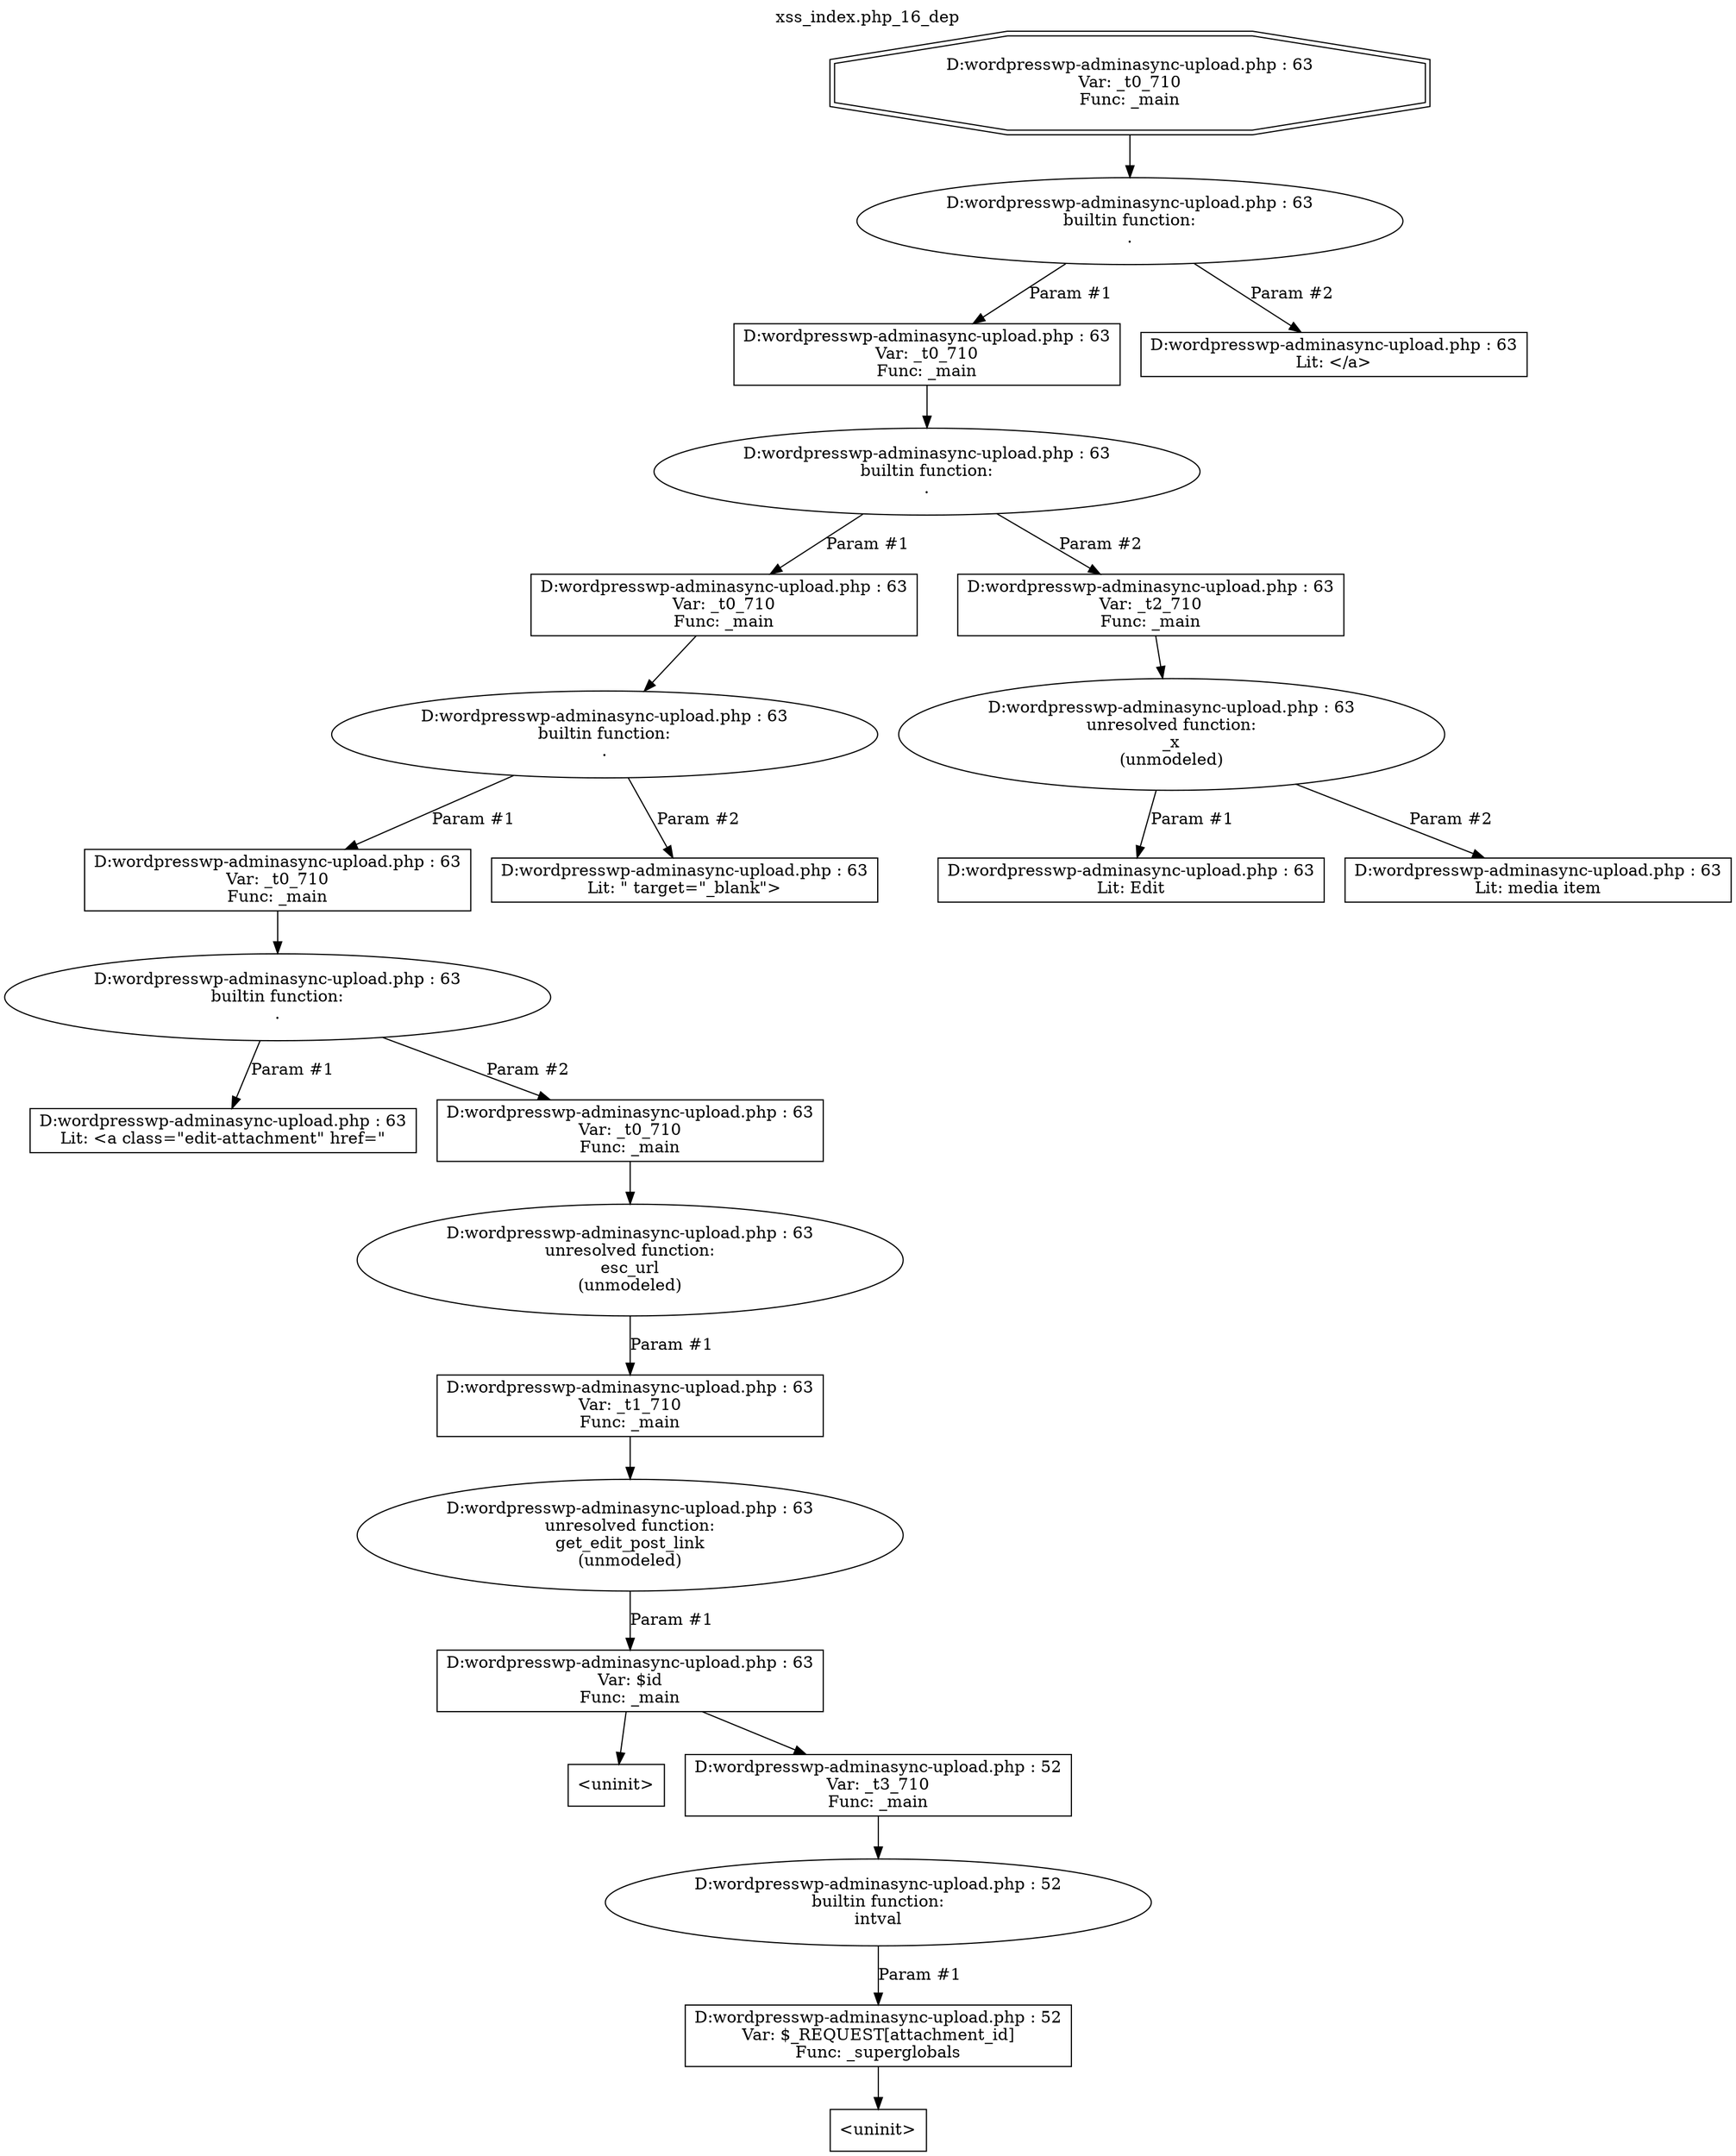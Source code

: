 digraph cfg {
  label="xss_index.php_16_dep";
  labelloc=t;
  n1 [shape=doubleoctagon, label="D:\wordpress\wp-admin\async-upload.php : 63\nVar: _t0_710\nFunc: _main\n"];
  n2 [shape=ellipse, label="D:\wordpress\wp-admin\async-upload.php : 63\nbuiltin function:\n.\n"];
  n3 [shape=box, label="D:\wordpress\wp-admin\async-upload.php : 63\nVar: _t0_710\nFunc: _main\n"];
  n4 [shape=ellipse, label="D:\wordpress\wp-admin\async-upload.php : 63\nbuiltin function:\n.\n"];
  n5 [shape=box, label="D:\wordpress\wp-admin\async-upload.php : 63\nVar: _t0_710\nFunc: _main\n"];
  n6 [shape=ellipse, label="D:\wordpress\wp-admin\async-upload.php : 63\nbuiltin function:\n.\n"];
  n7 [shape=box, label="D:\wordpress\wp-admin\async-upload.php : 63\nVar: _t0_710\nFunc: _main\n"];
  n8 [shape=ellipse, label="D:\wordpress\wp-admin\async-upload.php : 63\nbuiltin function:\n.\n"];
  n9 [shape=box, label="D:\wordpress\wp-admin\async-upload.php : 63\nLit: <a class=\"edit-attachment\" href=\"\n"];
  n10 [shape=box, label="D:\wordpress\wp-admin\async-upload.php : 63\nVar: _t0_710\nFunc: _main\n"];
  n11 [shape=ellipse, label="D:\wordpress\wp-admin\async-upload.php : 63\nunresolved function:\nesc_url\n(unmodeled)\n"];
  n12 [shape=box, label="D:\wordpress\wp-admin\async-upload.php : 63\nVar: _t1_710\nFunc: _main\n"];
  n13 [shape=ellipse, label="D:\wordpress\wp-admin\async-upload.php : 63\nunresolved function:\nget_edit_post_link\n(unmodeled)\n"];
  n14 [shape=box, label="D:\wordpress\wp-admin\async-upload.php : 63\nVar: $id\nFunc: _main\n"];
  n15 [shape=box, label="<uninit>"];
  n16 [shape=box, label="D:\wordpress\wp-admin\async-upload.php : 52\nVar: _t3_710\nFunc: _main\n"];
  n17 [shape=ellipse, label="D:\wordpress\wp-admin\async-upload.php : 52\nbuiltin function:\nintval\n"];
  n18 [shape=box, label="D:\wordpress\wp-admin\async-upload.php : 52\nVar: $_REQUEST[attachment_id]\nFunc: _superglobals\n"];
  n19 [shape=box, label="<uninit>"];
  n20 [shape=box, label="D:\wordpress\wp-admin\async-upload.php : 63\nLit: \" target=\"_blank\">\n"];
  n21 [shape=box, label="D:\wordpress\wp-admin\async-upload.php : 63\nVar: _t2_710\nFunc: _main\n"];
  n22 [shape=ellipse, label="D:\wordpress\wp-admin\async-upload.php : 63\nunresolved function:\n_x\n(unmodeled)\n"];
  n23 [shape=box, label="D:\wordpress\wp-admin\async-upload.php : 63\nLit: Edit\n"];
  n24 [shape=box, label="D:\wordpress\wp-admin\async-upload.php : 63\nLit: media item\n"];
  n25 [shape=box, label="D:\wordpress\wp-admin\async-upload.php : 63\nLit: </a>\n"];
  n1 -> n2;
  n3 -> n4;
  n5 -> n6;
  n7 -> n8;
  n8 -> n9[label="Param #1"];
  n8 -> n10[label="Param #2"];
  n10 -> n11;
  n12 -> n13;
  n14 -> n15;
  n14 -> n16;
  n16 -> n17;
  n18 -> n19;
  n17 -> n18[label="Param #1"];
  n13 -> n14[label="Param #1"];
  n11 -> n12[label="Param #1"];
  n6 -> n7[label="Param #1"];
  n6 -> n20[label="Param #2"];
  n4 -> n5[label="Param #1"];
  n4 -> n21[label="Param #2"];
  n21 -> n22;
  n22 -> n23[label="Param #1"];
  n22 -> n24[label="Param #2"];
  n2 -> n3[label="Param #1"];
  n2 -> n25[label="Param #2"];
}
